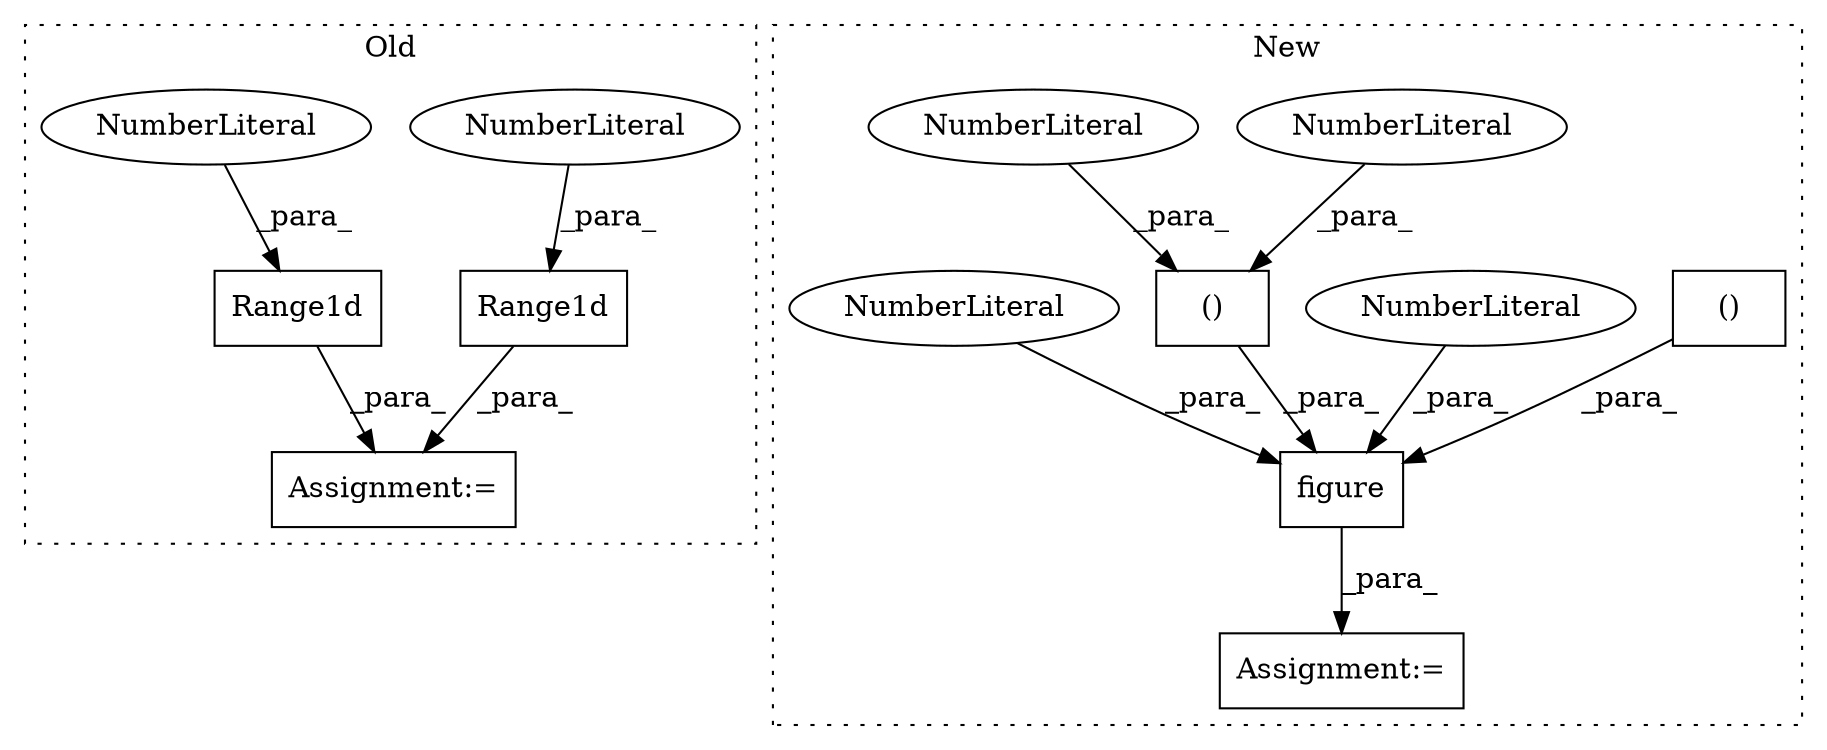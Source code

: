 digraph G {
subgraph cluster0 {
1 [label="Range1d" a="32" s="1458,1473" l="8,1" shape="box"];
4 [label="NumberLiteral" a="34" s="1466" l="3" shape="ellipse"];
11 [label="Assignment:=" a="7" s="1388" l="1" shape="box"];
12 [label="Range1d" a="32" s="1441,1456" l="8,1" shape="box"];
13 [label="NumberLiteral" a="34" s="1449" l="3" shape="ellipse"];
label = "Old";
style="dotted";
}
subgraph cluster1 {
2 [label="()" a="106" s="1138" l="15" shape="box"];
3 [label="NumberLiteral" a="34" s="1138" l="1" shape="ellipse"];
5 [label="figure" a="32" s="1090,1175" l="7,2" shape="box"];
6 [label="()" a="106" s="1160" l="15" shape="box"];
7 [label="NumberLiteral" a="34" s="1097" l="3" shape="ellipse"];
8 [label="NumberLiteral" a="34" s="1152" l="1" shape="ellipse"];
9 [label="NumberLiteral" a="34" s="1101" l="3" shape="ellipse"];
10 [label="Assignment:=" a="7" s="1089" l="1" shape="box"];
label = "New";
style="dotted";
}
1 -> 11 [label="_para_"];
2 -> 5 [label="_para_"];
3 -> 2 [label="_para_"];
4 -> 1 [label="_para_"];
5 -> 10 [label="_para_"];
6 -> 5 [label="_para_"];
7 -> 5 [label="_para_"];
8 -> 2 [label="_para_"];
9 -> 5 [label="_para_"];
12 -> 11 [label="_para_"];
13 -> 12 [label="_para_"];
}